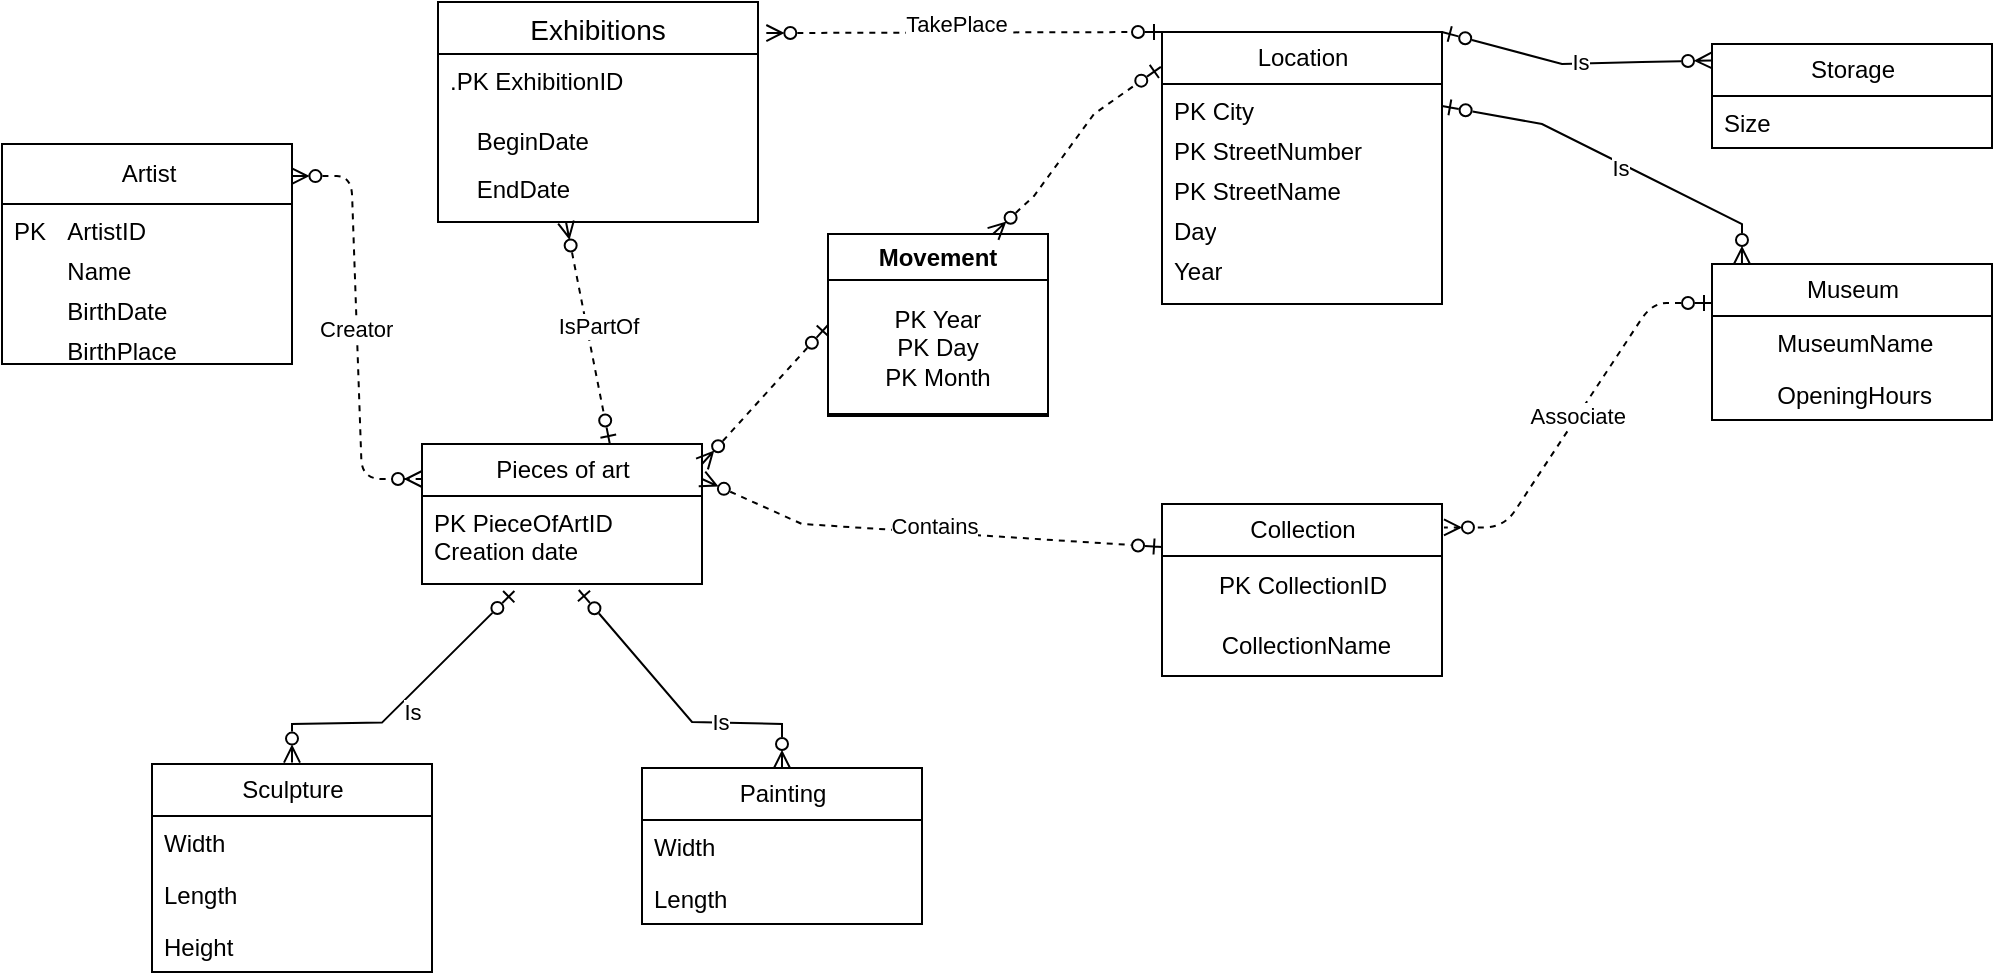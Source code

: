<mxfile version="26.1.0">
  <diagram id="R2lEEEUBdFMjLlhIrx00" name="Page-1">
    <mxGraphModel dx="585" dy="315" grid="0" gridSize="10" guides="1" tooltips="1" connect="1" arrows="1" fold="1" page="1" pageScale="1" pageWidth="1100" pageHeight="850" math="0" shadow="0" extFonts="Permanent Marker^https://fonts.googleapis.com/css?family=Permanent+Marker">
      <root>
        <mxCell id="0" />
        <mxCell id="1" parent="0" />
        <mxCell id="9fFGTDDnQGLnsMgLMW3F-1" value="Artist" style="swimlane;fontStyle=0;childLayout=stackLayout;horizontal=1;startSize=30;fillColor=none;horizontalStack=0;resizeParent=1;resizeParentMax=0;resizeLast=0;collapsible=1;marginBottom=0;html=1;" parent="1" vertex="1">
          <mxGeometry x="27" y="213" width="145" height="110" as="geometry">
            <mxRectangle x="120" y="293" width="70" height="30" as="alternateBounds" />
          </mxGeometry>
        </mxCell>
        <mxCell id="cfvbCOEu3X5dliOrHv4Z-3" value="&lt;div&gt;PK&lt;span style=&quot;background-color: transparent; color: light-dark(rgb(0, 0, 0), rgb(255, 255, 255)); white-space: pre;&quot;&gt;&#x9;&lt;/span&gt;ArtistID&lt;/div&gt;" style="text;strokeColor=none;fillColor=none;align=left;verticalAlign=top;spacingLeft=4;spacingRight=4;overflow=hidden;rotatable=0;points=[[0,0.5],[1,0.5]];portConstraint=eastwest;whiteSpace=wrap;html=1;" parent="9fFGTDDnQGLnsMgLMW3F-1" vertex="1">
          <mxGeometry y="30" width="145" height="20" as="geometry" />
        </mxCell>
        <mxCell id="9fFGTDDnQGLnsMgLMW3F-3" value="&amp;nbsp; &amp;nbsp; &amp;nbsp; &amp;nbsp; Name" style="text;strokeColor=none;fillColor=none;align=left;verticalAlign=top;spacingLeft=4;spacingRight=4;overflow=hidden;rotatable=0;points=[[0,0.5],[1,0.5]];portConstraint=eastwest;whiteSpace=wrap;html=1;" parent="9fFGTDDnQGLnsMgLMW3F-1" vertex="1">
          <mxGeometry y="50" width="145" height="20" as="geometry" />
        </mxCell>
        <mxCell id="9fFGTDDnQGLnsMgLMW3F-4" value="&lt;span style=&quot;white-space: pre;&quot;&gt;&#x9;&lt;/span&gt;BirthDate" style="text;strokeColor=none;fillColor=none;align=left;verticalAlign=top;spacingLeft=4;spacingRight=4;overflow=hidden;rotatable=0;points=[[0,0.5],[1,0.5]];portConstraint=eastwest;whiteSpace=wrap;html=1;" parent="9fFGTDDnQGLnsMgLMW3F-1" vertex="1">
          <mxGeometry y="70" width="145" height="20" as="geometry" />
        </mxCell>
        <mxCell id="y-FraCeCwG22Gd2JxWBl-1" value="&lt;span style=&quot;white-space: pre;&quot;&gt;&#x9;&lt;/span&gt;BirthPlace" style="text;strokeColor=none;fillColor=none;align=left;verticalAlign=top;spacingLeft=4;spacingRight=4;overflow=hidden;rotatable=0;points=[[0,0.5],[1,0.5]];portConstraint=eastwest;whiteSpace=wrap;html=1;" parent="9fFGTDDnQGLnsMgLMW3F-1" vertex="1">
          <mxGeometry y="90" width="145" height="20" as="geometry" />
        </mxCell>
        <mxCell id="9fFGTDDnQGLnsMgLMW3F-5" value="Pieces of art" style="swimlane;fontStyle=0;childLayout=stackLayout;horizontal=1;startSize=26;fillColor=none;horizontalStack=0;resizeParent=1;resizeParentMax=0;resizeLast=0;collapsible=1;marginBottom=0;html=1;" parent="1" vertex="1">
          <mxGeometry x="237" y="363" width="140" height="70" as="geometry" />
        </mxCell>
        <mxCell id="9fFGTDDnQGLnsMgLMW3F-7" value="&lt;div&gt;PK PieceOfArtID&lt;/div&gt;&lt;span style=&quot;text-align: center;&quot;&gt;Creation date&lt;/span&gt;" style="text;strokeColor=none;fillColor=none;align=left;verticalAlign=top;spacingLeft=4;spacingRight=4;overflow=hidden;rotatable=0;points=[[0,0.5],[1,0.5]];portConstraint=eastwest;whiteSpace=wrap;html=1;" parent="9fFGTDDnQGLnsMgLMW3F-5" vertex="1">
          <mxGeometry y="26" width="140" height="44" as="geometry" />
        </mxCell>
        <mxCell id="9fFGTDDnQGLnsMgLMW3F-10" value="Painting" style="swimlane;fontStyle=0;childLayout=stackLayout;horizontal=1;startSize=26;fillColor=none;horizontalStack=0;resizeParent=1;resizeParentMax=0;resizeLast=0;collapsible=1;marginBottom=0;html=1;" parent="1" vertex="1">
          <mxGeometry x="347" y="525" width="140" height="78" as="geometry" />
        </mxCell>
        <mxCell id="9fFGTDDnQGLnsMgLMW3F-11" value="Width" style="text;strokeColor=none;fillColor=none;align=left;verticalAlign=top;spacingLeft=4;spacingRight=4;overflow=hidden;rotatable=0;points=[[0,0.5],[1,0.5]];portConstraint=eastwest;whiteSpace=wrap;html=1;" parent="9fFGTDDnQGLnsMgLMW3F-10" vertex="1">
          <mxGeometry y="26" width="140" height="26" as="geometry" />
        </mxCell>
        <mxCell id="9fFGTDDnQGLnsMgLMW3F-12" value="Length" style="text;strokeColor=none;fillColor=none;align=left;verticalAlign=top;spacingLeft=4;spacingRight=4;overflow=hidden;rotatable=0;points=[[0,0.5],[1,0.5]];portConstraint=eastwest;whiteSpace=wrap;html=1;" parent="9fFGTDDnQGLnsMgLMW3F-10" vertex="1">
          <mxGeometry y="52" width="140" height="26" as="geometry" />
        </mxCell>
        <mxCell id="9fFGTDDnQGLnsMgLMW3F-13" value="Sculpture" style="swimlane;fontStyle=0;childLayout=stackLayout;horizontal=1;startSize=26;fillColor=none;horizontalStack=0;resizeParent=1;resizeParentMax=0;resizeLast=0;collapsible=1;marginBottom=0;html=1;" parent="1" vertex="1">
          <mxGeometry x="102" y="523" width="140" height="104" as="geometry" />
        </mxCell>
        <mxCell id="9fFGTDDnQGLnsMgLMW3F-14" value="Width" style="text;strokeColor=none;fillColor=none;align=left;verticalAlign=top;spacingLeft=4;spacingRight=4;overflow=hidden;rotatable=0;points=[[0,0.5],[1,0.5]];portConstraint=eastwest;whiteSpace=wrap;html=1;" parent="9fFGTDDnQGLnsMgLMW3F-13" vertex="1">
          <mxGeometry y="26" width="140" height="26" as="geometry" />
        </mxCell>
        <mxCell id="9fFGTDDnQGLnsMgLMW3F-16" value="Length" style="text;strokeColor=none;fillColor=none;align=left;verticalAlign=top;spacingLeft=4;spacingRight=4;overflow=hidden;rotatable=0;points=[[0,0.5],[1,0.5]];portConstraint=eastwest;whiteSpace=wrap;html=1;" parent="9fFGTDDnQGLnsMgLMW3F-13" vertex="1">
          <mxGeometry y="52" width="140" height="26" as="geometry" />
        </mxCell>
        <mxCell id="9fFGTDDnQGLnsMgLMW3F-15" value="Height" style="text;strokeColor=none;fillColor=none;align=left;verticalAlign=top;spacingLeft=4;spacingRight=4;overflow=hidden;rotatable=0;points=[[0,0.5],[1,0.5]];portConstraint=eastwest;whiteSpace=wrap;html=1;" parent="9fFGTDDnQGLnsMgLMW3F-13" vertex="1">
          <mxGeometry y="78" width="140" height="26" as="geometry" />
        </mxCell>
        <mxCell id="9fFGTDDnQGLnsMgLMW3F-20" value="Collection" style="swimlane;fontStyle=0;childLayout=stackLayout;horizontal=1;startSize=26;fillColor=none;horizontalStack=0;resizeParent=1;resizeParentMax=0;resizeLast=0;collapsible=1;marginBottom=0;html=1;" parent="1" vertex="1">
          <mxGeometry x="607" y="393" width="140" height="86" as="geometry" />
        </mxCell>
        <mxCell id="y-FraCeCwG22Gd2JxWBl-8" value="PK CollectionID" style="text;html=1;align=center;verticalAlign=middle;resizable=0;points=[];autosize=1;strokeColor=none;fillColor=none;" parent="9fFGTDDnQGLnsMgLMW3F-20" vertex="1">
          <mxGeometry y="26" width="140" height="30" as="geometry" />
        </mxCell>
        <mxCell id="PeD82HFueCuWmNviaHNF-4" value="&amp;nbsp;CollectionName" style="text;html=1;align=center;verticalAlign=middle;resizable=0;points=[];autosize=1;strokeColor=none;fillColor=none;" parent="9fFGTDDnQGLnsMgLMW3F-20" vertex="1">
          <mxGeometry y="56" width="140" height="30" as="geometry" />
        </mxCell>
        <mxCell id="9fFGTDDnQGLnsMgLMW3F-30" value="Location" style="swimlane;fontStyle=0;childLayout=stackLayout;horizontal=1;startSize=26;fillColor=none;horizontalStack=0;resizeParent=1;resizeParentMax=0;resizeLast=0;collapsible=1;marginBottom=0;html=1;" parent="1" vertex="1">
          <mxGeometry x="607" y="157" width="140" height="136" as="geometry" />
        </mxCell>
        <mxCell id="9fFGTDDnQGLnsMgLMW3F-33" value="PK City" style="text;strokeColor=none;fillColor=none;align=left;verticalAlign=top;spacingLeft=4;spacingRight=4;overflow=hidden;rotatable=0;points=[[0,0.5],[1,0.5]];portConstraint=eastwest;whiteSpace=wrap;html=1;" parent="9fFGTDDnQGLnsMgLMW3F-30" vertex="1">
          <mxGeometry y="26" width="140" height="20" as="geometry" />
        </mxCell>
        <mxCell id="PeD82HFueCuWmNviaHNF-7" value="PK StreetNumber" style="text;strokeColor=none;fillColor=none;align=left;verticalAlign=top;spacingLeft=4;spacingRight=4;overflow=hidden;rotatable=0;points=[[0,0.5],[1,0.5]];portConstraint=eastwest;whiteSpace=wrap;html=1;" parent="9fFGTDDnQGLnsMgLMW3F-30" vertex="1">
          <mxGeometry y="46" width="140" height="20" as="geometry" />
        </mxCell>
        <mxCell id="PeD82HFueCuWmNviaHNF-8" value="PK StreetName" style="text;strokeColor=none;fillColor=none;align=left;verticalAlign=top;spacingLeft=4;spacingRight=4;overflow=hidden;rotatable=0;points=[[0,0.5],[1,0.5]];portConstraint=eastwest;whiteSpace=wrap;html=1;" parent="9fFGTDDnQGLnsMgLMW3F-30" vertex="1">
          <mxGeometry y="66" width="140" height="20" as="geometry" />
        </mxCell>
        <mxCell id="PeD82HFueCuWmNviaHNF-9" value="Day" style="text;strokeColor=none;fillColor=none;align=left;verticalAlign=top;spacingLeft=4;spacingRight=4;overflow=hidden;rotatable=0;points=[[0,0.5],[1,0.5]];portConstraint=eastwest;whiteSpace=wrap;html=1;" parent="9fFGTDDnQGLnsMgLMW3F-30" vertex="1">
          <mxGeometry y="86" width="140" height="20" as="geometry" />
        </mxCell>
        <mxCell id="9fFGTDDnQGLnsMgLMW3F-32" value="Year" style="text;strokeColor=none;fillColor=none;align=left;verticalAlign=top;spacingLeft=4;spacingRight=4;overflow=hidden;rotatable=0;points=[[0,0.5],[1,0.5]];portConstraint=eastwest;whiteSpace=wrap;html=1;" parent="9fFGTDDnQGLnsMgLMW3F-30" vertex="1">
          <mxGeometry y="106" width="140" height="30" as="geometry" />
        </mxCell>
        <mxCell id="9fFGTDDnQGLnsMgLMW3F-37" value="Museum" style="swimlane;fontStyle=0;childLayout=stackLayout;horizontal=1;startSize=26;fillColor=none;horizontalStack=0;resizeParent=1;resizeParentMax=0;resizeLast=0;collapsible=1;marginBottom=0;html=1;" parent="1" vertex="1">
          <mxGeometry x="882" y="273" width="140" height="78" as="geometry" />
        </mxCell>
        <mxCell id="9fFGTDDnQGLnsMgLMW3F-38" value="&lt;span style=&quot;white-space: pre;&quot;&gt;&#x9;&lt;/span&gt;MuseumName" style="text;strokeColor=none;fillColor=none;align=left;verticalAlign=top;spacingLeft=4;spacingRight=4;overflow=hidden;rotatable=0;points=[[0,0.5],[1,0.5]];portConstraint=eastwest;whiteSpace=wrap;html=1;" parent="9fFGTDDnQGLnsMgLMW3F-37" vertex="1">
          <mxGeometry y="26" width="140" height="26" as="geometry" />
        </mxCell>
        <mxCell id="9fFGTDDnQGLnsMgLMW3F-39" value="&lt;span style=&quot;white-space: pre;&quot;&gt;&#x9;&lt;/span&gt;OpeningHours" style="text;strokeColor=none;fillColor=none;align=left;verticalAlign=top;spacingLeft=4;spacingRight=4;overflow=hidden;rotatable=0;points=[[0,0.5],[1,0.5]];portConstraint=eastwest;whiteSpace=wrap;html=1;" parent="9fFGTDDnQGLnsMgLMW3F-37" vertex="1">
          <mxGeometry y="52" width="140" height="26" as="geometry" />
        </mxCell>
        <mxCell id="9fFGTDDnQGLnsMgLMW3F-40" value="Storage" style="swimlane;fontStyle=0;childLayout=stackLayout;horizontal=1;startSize=26;fillColor=none;horizontalStack=0;resizeParent=1;resizeParentMax=0;resizeLast=0;collapsible=1;marginBottom=0;html=1;" parent="1" vertex="1">
          <mxGeometry x="882" y="163" width="140" height="52" as="geometry" />
        </mxCell>
        <mxCell id="9fFGTDDnQGLnsMgLMW3F-41" value="Size" style="text;strokeColor=none;fillColor=none;align=left;verticalAlign=top;spacingLeft=4;spacingRight=4;overflow=hidden;rotatable=0;points=[[0,0.5],[1,0.5]];portConstraint=eastwest;whiteSpace=wrap;html=1;" parent="9fFGTDDnQGLnsMgLMW3F-40" vertex="1">
          <mxGeometry y="26" width="140" height="26" as="geometry" />
        </mxCell>
        <mxCell id="zprmLrWxzYJvfJaZNkJ2-21" value="Associate" style="edgeStyle=entityRelationEdgeStyle;endArrow=ERzeroToMany;startArrow=ERzeroToOne;endFill=1;startFill=0;entryX=1.007;entryY=0.136;entryDx=0;entryDy=0;dashed=1;entryPerimeter=0;exitX=0;exitY=0.25;exitDx=0;exitDy=0;" parent="1" source="9fFGTDDnQGLnsMgLMW3F-37" target="9fFGTDDnQGLnsMgLMW3F-20" edge="1">
          <mxGeometry width="100" height="100" relative="1" as="geometry">
            <mxPoint x="987" y="703" as="sourcePoint" />
            <mxPoint x="887" y="433" as="targetPoint" />
            <Array as="points">
              <mxPoint x="847" y="413" />
            </Array>
          </mxGeometry>
        </mxCell>
        <mxCell id="zprmLrWxzYJvfJaZNkJ2-24" value="Exhibitions" style="swimlane;fontStyle=0;childLayout=stackLayout;horizontal=1;startSize=26;horizontalStack=0;resizeParent=1;resizeParentMax=0;resizeLast=0;collapsible=1;marginBottom=0;align=center;fontSize=14;" parent="1" vertex="1">
          <mxGeometry x="245" y="142" width="160" height="110" as="geometry" />
        </mxCell>
        <mxCell id="cfvbCOEu3X5dliOrHv4Z-1" value=".PK ExhibitionID" style="text;strokeColor=none;fillColor=none;spacingLeft=4;spacingRight=4;overflow=hidden;rotatable=0;points=[[0,0.5],[1,0.5]];portConstraint=eastwest;fontSize=12;" parent="zprmLrWxzYJvfJaZNkJ2-24" vertex="1">
          <mxGeometry y="26" width="160" height="30" as="geometry" />
        </mxCell>
        <mxCell id="zprmLrWxzYJvfJaZNkJ2-26" value="    BeginDate" style="text;strokeColor=none;fillColor=none;spacingLeft=4;spacingRight=4;overflow=hidden;rotatable=0;points=[[0,0.5],[1,0.5]];portConstraint=eastwest;fontSize=12;" parent="zprmLrWxzYJvfJaZNkJ2-24" vertex="1">
          <mxGeometry y="56" width="160" height="24" as="geometry" />
        </mxCell>
        <mxCell id="y-FraCeCwG22Gd2JxWBl-7" value="    EndDate" style="text;strokeColor=none;fillColor=none;spacingLeft=4;spacingRight=4;overflow=hidden;rotatable=0;points=[[0,0.5],[1,0.5]];portConstraint=eastwest;fontSize=12;" parent="zprmLrWxzYJvfJaZNkJ2-24" vertex="1">
          <mxGeometry y="80" width="160" height="30" as="geometry" />
        </mxCell>
        <mxCell id="zprmLrWxzYJvfJaZNkJ2-36" value="" style="endArrow=ERzeroToOne;html=1;rounded=0;strokeColor=default;entryX=0;entryY=0;entryDx=0;entryDy=0;startArrow=ERzeroToMany;startFill=0;endFill=0;exitX=1.026;exitY=0.141;exitDx=0;exitDy=0;dashed=1;exitPerimeter=0;" parent="1" source="zprmLrWxzYJvfJaZNkJ2-24" target="9fFGTDDnQGLnsMgLMW3F-30" edge="1">
          <mxGeometry relative="1" as="geometry">
            <mxPoint x="577" y="223" as="sourcePoint" />
            <mxPoint x="537" y="209" as="targetPoint" />
          </mxGeometry>
        </mxCell>
        <mxCell id="zprmLrWxzYJvfJaZNkJ2-37" value="TakePlace" style="edgeLabel;html=1;align=center;verticalAlign=middle;resizable=0;points=[];" parent="zprmLrWxzYJvfJaZNkJ2-36" vertex="1" connectable="0">
          <mxGeometry x="-0.043" y="5" relative="1" as="geometry">
            <mxPoint as="offset" />
          </mxGeometry>
        </mxCell>
        <mxCell id="C-vyLk0tnHw3VtMMgP7b-1" value="Creator" style="edgeStyle=entityRelationEdgeStyle;endArrow=ERzeroToMany;startArrow=ERzeroToMany;endFill=1;startFill=0;entryX=0;entryY=0.25;entryDx=0;entryDy=0;exitX=0.998;exitY=0.146;exitDx=0;exitDy=0;dashed=1;exitPerimeter=0;" parent="1" source="9fFGTDDnQGLnsMgLMW3F-1" target="9fFGTDDnQGLnsMgLMW3F-5" edge="1">
          <mxGeometry width="100" height="100" relative="1" as="geometry">
            <mxPoint x="107" y="325.26" as="sourcePoint" />
            <mxPoint x="237.56" y="388.998" as="targetPoint" />
            <Array as="points">
              <mxPoint x="217" y="389" />
            </Array>
          </mxGeometry>
        </mxCell>
        <mxCell id="PeD82HFueCuWmNviaHNF-2" value="" style="endArrow=ERzeroToOne;html=1;rounded=0;strokeColor=default;startArrow=ERzeroToMany;startFill=0;endFill=0;entryX=0;entryY=0.25;entryDx=0;entryDy=0;dashed=1;exitX=1;exitY=0.25;exitDx=0;exitDy=0;" parent="1" source="9fFGTDDnQGLnsMgLMW3F-5" target="9fFGTDDnQGLnsMgLMW3F-20" edge="1">
          <mxGeometry relative="1" as="geometry">
            <mxPoint x="377" y="403" as="sourcePoint" />
            <mxPoint x="477" y="403" as="targetPoint" />
            <Array as="points">
              <mxPoint x="427" y="403" />
            </Array>
          </mxGeometry>
        </mxCell>
        <mxCell id="PeD82HFueCuWmNviaHNF-3" value="Contains" style="edgeLabel;html=1;align=center;verticalAlign=middle;resizable=0;points=[];" parent="PeD82HFueCuWmNviaHNF-2" vertex="1" connectable="0">
          <mxGeometry x="-0.107" y="2" relative="1" as="geometry">
            <mxPoint x="16" as="offset" />
          </mxGeometry>
        </mxCell>
        <mxCell id="y-FraCeCwG22Gd2JxWBl-10" value="" style="endArrow=ERzeroToOne;html=1;rounded=0;strokeColor=default;startArrow=ERzeroToMany;startFill=0;endFill=0;exitX=0.5;exitY=0;exitDx=0;exitDy=0;entryX=0.33;entryY=1.08;entryDx=0;entryDy=0;entryPerimeter=0;" parent="1" target="9fFGTDDnQGLnsMgLMW3F-7" edge="1">
          <mxGeometry relative="1" as="geometry">
            <mxPoint x="172" y="522.3" as="sourcePoint" />
            <mxPoint x="277" y="443" as="targetPoint" />
            <Array as="points">
              <mxPoint x="172" y="503" />
              <mxPoint x="217" y="502.3" />
            </Array>
          </mxGeometry>
        </mxCell>
        <mxCell id="y-FraCeCwG22Gd2JxWBl-11" value="Is" style="edgeLabel;html=1;align=center;verticalAlign=middle;resizable=0;points=[];" parent="y-FraCeCwG22Gd2JxWBl-10" vertex="1" connectable="0">
          <mxGeometry x="-0.107" y="2" relative="1" as="geometry">
            <mxPoint x="12" as="offset" />
          </mxGeometry>
        </mxCell>
        <mxCell id="y-FraCeCwG22Gd2JxWBl-12" value="" style="endArrow=ERzeroToOne;html=1;rounded=0;strokeColor=default;startArrow=ERzeroToMany;startFill=0;endFill=0;entryX=0.56;entryY=1.068;entryDx=0;entryDy=0;entryPerimeter=0;exitX=0.5;exitY=0;exitDx=0;exitDy=0;" parent="1" source="9fFGTDDnQGLnsMgLMW3F-10" target="9fFGTDDnQGLnsMgLMW3F-7" edge="1">
          <mxGeometry relative="1" as="geometry">
            <mxPoint x="327" y="522" as="sourcePoint" />
            <mxPoint x="454" y="433" as="targetPoint" />
            <Array as="points">
              <mxPoint x="417" y="503" />
              <mxPoint x="372" y="502" />
            </Array>
          </mxGeometry>
        </mxCell>
        <mxCell id="y-FraCeCwG22Gd2JxWBl-13" value="Is" style="edgeLabel;html=1;align=center;verticalAlign=middle;resizable=0;points=[];" parent="y-FraCeCwG22Gd2JxWBl-12" vertex="1" connectable="0">
          <mxGeometry x="-0.107" y="2" relative="1" as="geometry">
            <mxPoint x="16" as="offset" />
          </mxGeometry>
        </mxCell>
        <mxCell id="y-FraCeCwG22Gd2JxWBl-14" value="" style="endArrow=ERzeroToOne;html=1;rounded=0;strokeColor=default;startArrow=ERzeroToMany;startFill=0;endFill=0;entryX=1;entryY=0;entryDx=0;entryDy=0;exitX=0;exitY=0.158;exitDx=0;exitDy=0;exitPerimeter=0;" parent="1" source="9fFGTDDnQGLnsMgLMW3F-40" target="9fFGTDDnQGLnsMgLMW3F-30" edge="1">
          <mxGeometry relative="1" as="geometry">
            <mxPoint x="887" y="242" as="sourcePoint" />
            <mxPoint x="787" y="153" as="targetPoint" />
            <Array as="points">
              <mxPoint x="847" y="172" />
              <mxPoint x="807" y="173" />
            </Array>
          </mxGeometry>
        </mxCell>
        <mxCell id="y-FraCeCwG22Gd2JxWBl-15" value="Is" style="edgeLabel;html=1;align=center;verticalAlign=middle;resizable=0;points=[];" parent="y-FraCeCwG22Gd2JxWBl-14" vertex="1" connectable="0">
          <mxGeometry x="-0.107" y="2" relative="1" as="geometry">
            <mxPoint x="-5" y="-3" as="offset" />
          </mxGeometry>
        </mxCell>
        <mxCell id="y-FraCeCwG22Gd2JxWBl-16" value="" style="endArrow=ERzeroToOne;html=1;rounded=0;strokeColor=default;startArrow=ERzeroToMany;startFill=0;endFill=0;entryX=1;entryY=0;entryDx=0;entryDy=0;exitX=0.107;exitY=0;exitDx=0;exitDy=0;exitPerimeter=0;" parent="1" source="9fFGTDDnQGLnsMgLMW3F-37" edge="1">
          <mxGeometry relative="1" as="geometry">
            <mxPoint x="882" y="193" as="sourcePoint" />
            <mxPoint x="747" y="194" as="targetPoint" />
            <Array as="points">
              <mxPoint x="897" y="253" />
              <mxPoint x="837" y="223" />
              <mxPoint x="797" y="203" />
            </Array>
          </mxGeometry>
        </mxCell>
        <mxCell id="y-FraCeCwG22Gd2JxWBl-17" value="Is" style="edgeLabel;html=1;align=center;verticalAlign=middle;resizable=0;points=[];" parent="y-FraCeCwG22Gd2JxWBl-16" vertex="1" connectable="0">
          <mxGeometry x="-0.107" y="2" relative="1" as="geometry">
            <mxPoint x="-5" y="-3" as="offset" />
          </mxGeometry>
        </mxCell>
        <mxCell id="y-FraCeCwG22Gd2JxWBl-18" value="" style="endArrow=ERzeroToOne;html=1;rounded=0;strokeColor=default;entryX=0.5;entryY=0;entryDx=0;entryDy=0;startArrow=ERzeroToMany;startFill=0;endFill=0;dashed=1;exitX=0.4;exitY=1;exitDx=0;exitDy=0;exitPerimeter=0;" parent="1" source="y-FraCeCwG22Gd2JxWBl-7" edge="1">
          <mxGeometry relative="1" as="geometry">
            <mxPoint x="363.08" y="275.16" as="sourcePoint" />
            <mxPoint x="330.92" y="363" as="targetPoint" />
          </mxGeometry>
        </mxCell>
        <mxCell id="y-FraCeCwG22Gd2JxWBl-19" value="IsPartOf" style="edgeLabel;html=1;align=center;verticalAlign=middle;resizable=0;points=[];" parent="y-FraCeCwG22Gd2JxWBl-18" vertex="1" connectable="0">
          <mxGeometry x="-0.043" y="5" relative="1" as="geometry">
            <mxPoint as="offset" />
          </mxGeometry>
        </mxCell>
        <mxCell id="aCspAmWpkQBBooLfz6qO-3" value="" style="endArrow=ERzeroToOne;html=1;rounded=0;strokeColor=default;startArrow=ERzeroToMany;startFill=0;endFill=0;entryX=0;entryY=0.5;entryDx=0;entryDy=0;dashed=1;" edge="1" parent="1" target="aCspAmWpkQBBooLfz6qO-1">
          <mxGeometry relative="1" as="geometry">
            <mxPoint x="377" y="373" as="sourcePoint" />
            <mxPoint x="606" y="178" as="targetPoint" />
            <Array as="points" />
          </mxGeometry>
        </mxCell>
        <mxCell id="aCspAmWpkQBBooLfz6qO-1" value="Movement" style="swimlane;whiteSpace=wrap;html=1;fontStyle=1" vertex="1" parent="1">
          <mxGeometry x="440" y="258" width="110" height="91" as="geometry">
            <mxRectangle x="421" y="258" width="91" height="26" as="alternateBounds" />
          </mxGeometry>
        </mxCell>
        <mxCell id="aCspAmWpkQBBooLfz6qO-8" value="&lt;span style=&quot;text-wrap-mode: nowrap;&quot;&gt;PK Year&lt;/span&gt;&lt;div style=&quot;text-wrap-mode: nowrap;&quot;&gt;PK Day&lt;/div&gt;&lt;div style=&quot;text-wrap-mode: nowrap;&quot;&gt;PK Month&lt;/div&gt;" style="rounded=0;whiteSpace=wrap;html=1;" vertex="1" parent="aCspAmWpkQBBooLfz6qO-1">
          <mxGeometry y="23" width="110" height="67" as="geometry" />
        </mxCell>
        <mxCell id="PeD82HFueCuWmNviaHNF-11" value="" style="endArrow=ERzeroToOne;html=1;rounded=0;strokeColor=default;startArrow=ERzeroToMany;startFill=0;endFill=0;entryX=-0.004;entryY=0.128;entryDx=0;entryDy=0;entryPerimeter=0;dashed=1;exitX=0.75;exitY=0;exitDx=0;exitDy=0;" parent="1" target="9fFGTDDnQGLnsMgLMW3F-30" edge="1" source="aCspAmWpkQBBooLfz6qO-1">
          <mxGeometry relative="1" as="geometry">
            <mxPoint x="560.0" y="272.995" as="sourcePoint" />
            <mxPoint x="594.3" y="83.228" as="targetPoint" />
            <Array as="points">
              <mxPoint x="543" y="239" />
              <mxPoint x="573" y="198" />
            </Array>
          </mxGeometry>
        </mxCell>
      </root>
    </mxGraphModel>
  </diagram>
</mxfile>

